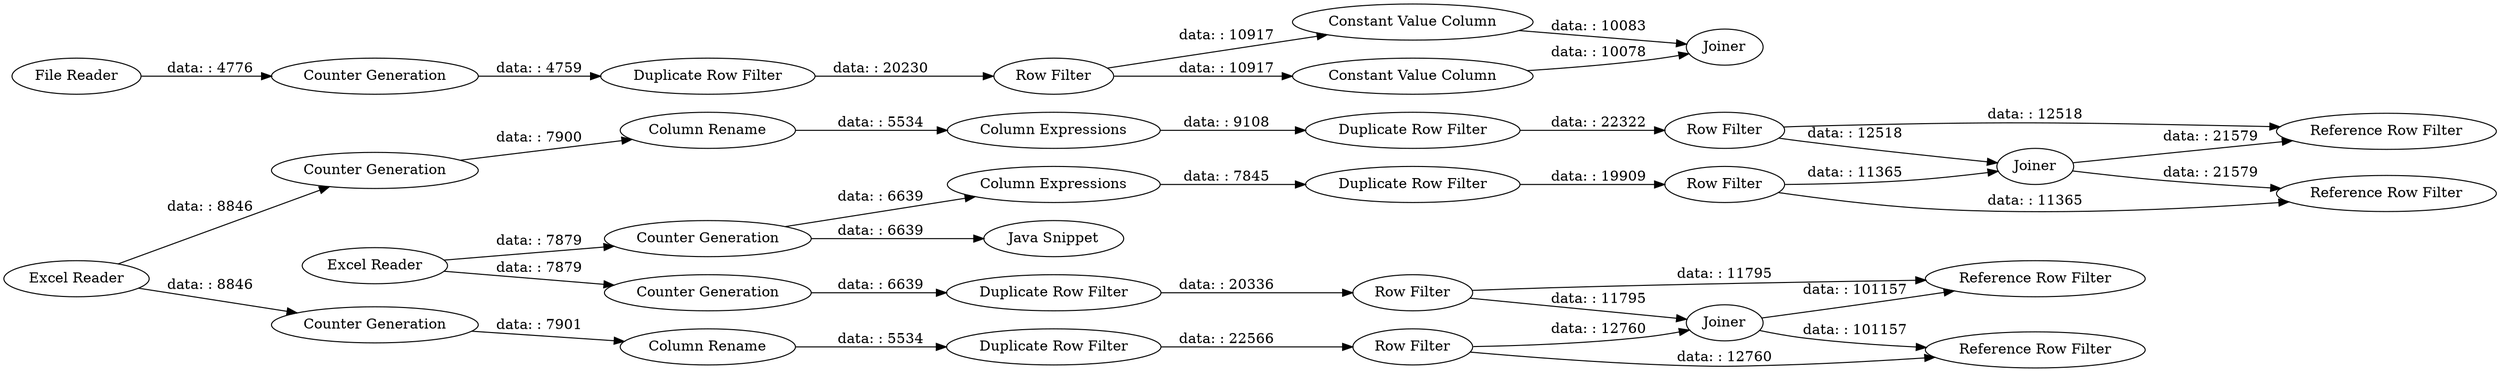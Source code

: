digraph {
	"836872170731268248_9" [label="Excel Reader"]
	"836872170731268248_22" [label="Counter Generation"]
	"836872170731268248_30" [label="Reference Row Filter"]
	"836872170731268248_11" [label="Duplicate Row Filter"]
	"836872170731268248_20" [label="Reference Row Filter"]
	"836872170731268248_5" [label="Constant Value Column"]
	"836872170731268248_2" [label="File Reader"]
	"836872170731268248_7" [label="Counter Generation"]
	"836872170731268248_8" [label="Row Filter"]
	"836872170731268248_33" [label="Java Snippet"]
	"836872170731268248_24" [label="Duplicate Row Filter"]
	"836872170731268248_16" [label="Row Filter"]
	"836872170731268248_27" [label="Column Rename"]
	"836872170731268248_25" [label="Counter Generation"]
	"836872170731268248_19" [label="Reference Row Filter"]
	"836872170731268248_17" [label="Column Rename"]
	"836872170731268248_26" [label="Row Filter"]
	"836872170731268248_18" [label=Joiner]
	"836872170731268248_12" [label="Counter Generation"]
	"836872170731268248_13" [label="Row Filter"]
	"836872170731268248_28" [label=Joiner]
	"836872170731268248_14" [label="Duplicate Row Filter"]
	"836872170731268248_15" [label="Counter Generation"]
	"836872170731268248_21" [label="Duplicate Row Filter"]
	"836872170731268248_6" [label="Duplicate Row Filter"]
	"836872170731268248_31" [label="Column Expressions"]
	"836872170731268248_29" [label="Reference Row Filter"]
	"836872170731268248_32" [label="Column Expressions"]
	"836872170731268248_23" [label="Row Filter"]
	"836872170731268248_3" [label=Joiner]
	"836872170731268248_4" [label="Constant Value Column"]
	"836872170731268248_10" [label="Excel Reader"]
	"836872170731268248_10" -> "836872170731268248_15" [label="data: : 8846"]
	"836872170731268248_25" -> "836872170731268248_27" [label="data: : 7900"]
	"836872170731268248_28" -> "836872170731268248_30" [label="data: : 21579"]
	"836872170731268248_21" -> "836872170731268248_23" [label="data: : 19909"]
	"836872170731268248_15" -> "836872170731268248_17" [label="data: : 7901"]
	"836872170731268248_2" -> "836872170731268248_7" [label="data: : 4776"]
	"836872170731268248_18" -> "836872170731268248_20" [label="data: : 101157"]
	"836872170731268248_8" -> "836872170731268248_5" [label="data: : 10917"]
	"836872170731268248_26" -> "836872170731268248_30" [label="data: : 12518"]
	"836872170731268248_28" -> "836872170731268248_29" [label="data: : 21579"]
	"836872170731268248_24" -> "836872170731268248_26" [label="data: : 22322"]
	"836872170731268248_6" -> "836872170731268248_8" [label="data: : 20230"]
	"836872170731268248_23" -> "836872170731268248_28" [label="data: : 11365"]
	"836872170731268248_18" -> "836872170731268248_19" [label="data: : 101157"]
	"836872170731268248_10" -> "836872170731268248_25" [label="data: : 8846"]
	"836872170731268248_16" -> "836872170731268248_18" [label="data: : 12760"]
	"836872170731268248_17" -> "836872170731268248_14" [label="data: : 5534"]
	"836872170731268248_22" -> "836872170731268248_31" [label="data: : 6639"]
	"836872170731268248_9" -> "836872170731268248_22" [label="data: : 7879"]
	"836872170731268248_8" -> "836872170731268248_4" [label="data: : 10917"]
	"836872170731268248_7" -> "836872170731268248_6" [label="data: : 4759"]
	"836872170731268248_9" -> "836872170731268248_12" [label="data: : 7879"]
	"836872170731268248_13" -> "836872170731268248_18" [label="data: : 11795"]
	"836872170731268248_4" -> "836872170731268248_3" [label="data: : 10078"]
	"836872170731268248_32" -> "836872170731268248_24" [label="data: : 9108"]
	"836872170731268248_5" -> "836872170731268248_3" [label="data: : 10083"]
	"836872170731268248_13" -> "836872170731268248_19" [label="data: : 11795"]
	"836872170731268248_12" -> "836872170731268248_11" [label="data: : 6639"]
	"836872170731268248_26" -> "836872170731268248_28" [label="data: : 12518"]
	"836872170731268248_31" -> "836872170731268248_21" [label="data: : 7845"]
	"836872170731268248_11" -> "836872170731268248_13" [label="data: : 20336"]
	"836872170731268248_14" -> "836872170731268248_16" [label="data: : 22566"]
	"836872170731268248_22" -> "836872170731268248_33" [label="data: : 6639"]
	"836872170731268248_16" -> "836872170731268248_20" [label="data: : 12760"]
	"836872170731268248_27" -> "836872170731268248_32" [label="data: : 5534"]
	"836872170731268248_23" -> "836872170731268248_29" [label="data: : 11365"]
	rankdir=LR
}
